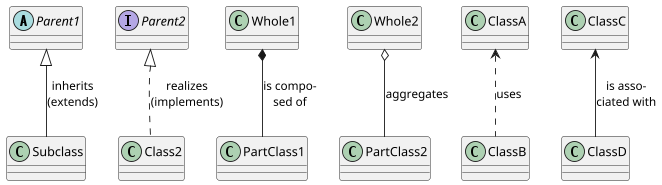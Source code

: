 @startuml
'https://plantuml.com/class-diagram

scale 0.9

abstract class Parent1
Parent1 <|-- Subclass    : inherits\n(extends)

interface Parent2
Parent2 <|.. Class2      : realizes\n(implements)

Whole1  *--  PartClass1  : is compo-\nsed of

Whole2  o--  PartClass2  : aggregates

ClassA  <..  ClassB      : uses

ClassC  <--  ClassD      : is asso-\nciated with

@enduml